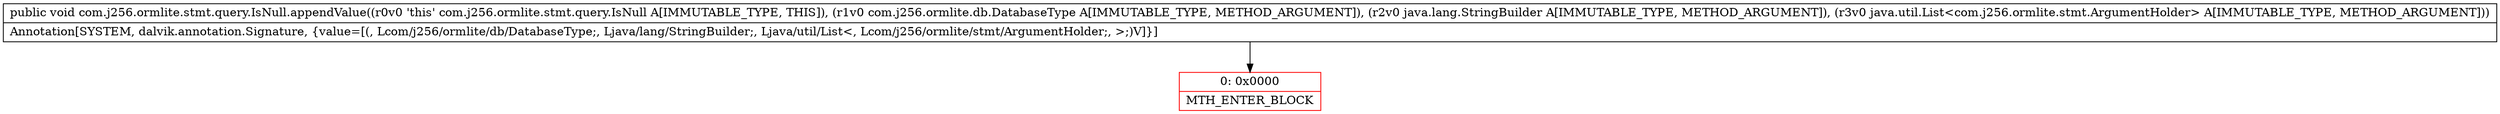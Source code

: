 digraph "CFG forcom.j256.ormlite.stmt.query.IsNull.appendValue(Lcom\/j256\/ormlite\/db\/DatabaseType;Ljava\/lang\/StringBuilder;Ljava\/util\/List;)V" {
subgraph cluster_Region_239659233 {
label = "R(0)";
node [shape=record,color=blue];
}
Node_0 [shape=record,color=red,label="{0\:\ 0x0000|MTH_ENTER_BLOCK\l}"];
MethodNode[shape=record,label="{public void com.j256.ormlite.stmt.query.IsNull.appendValue((r0v0 'this' com.j256.ormlite.stmt.query.IsNull A[IMMUTABLE_TYPE, THIS]), (r1v0 com.j256.ormlite.db.DatabaseType A[IMMUTABLE_TYPE, METHOD_ARGUMENT]), (r2v0 java.lang.StringBuilder A[IMMUTABLE_TYPE, METHOD_ARGUMENT]), (r3v0 java.util.List\<com.j256.ormlite.stmt.ArgumentHolder\> A[IMMUTABLE_TYPE, METHOD_ARGUMENT]))  | Annotation[SYSTEM, dalvik.annotation.Signature, \{value=[(, Lcom\/j256\/ormlite\/db\/DatabaseType;, Ljava\/lang\/StringBuilder;, Ljava\/util\/List\<, Lcom\/j256\/ormlite\/stmt\/ArgumentHolder;, \>;)V]\}]\l}"];
MethodNode -> Node_0;
}

